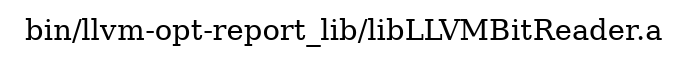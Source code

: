 digraph "bin/llvm-opt-report_lib/libLLVMBitReader.a" {
	label="bin/llvm-opt-report_lib/libLLVMBitReader.a";
	rankdir=LR;

}
